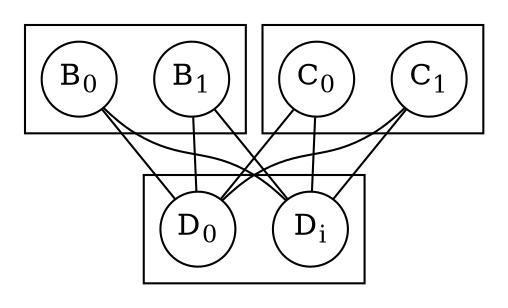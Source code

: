 digraph g {
  edge [arrowhead=none];


  node [shape=circle,width=0.5,fixedsize=true];   
  subgraph cluster_b {
    b1 [label=<B<SUB>1</SUB>>,group=b1];
    b0 [label=<B<SUB>0</SUB>>, group=b0];
  }

  subgraph  cluster_c {

    c1 [label=<C<SUB>1</SUB>>,group=c1];
    c0 [label=<C<SUB>0</SUB>>, group=c0];
  }

  subgraph cluster_d {
    di [label=<D<SUB>i</SUB>>, group=di];
    d0 [label=<D<SUB>0</SUB>>,group=d0];
  }

  b0->d0;  
  b0->di;
  b1->d0;  
  b1->di;
  c0->d0;  
  c0->di;
  c1->d0;  
  c1->di;
}
